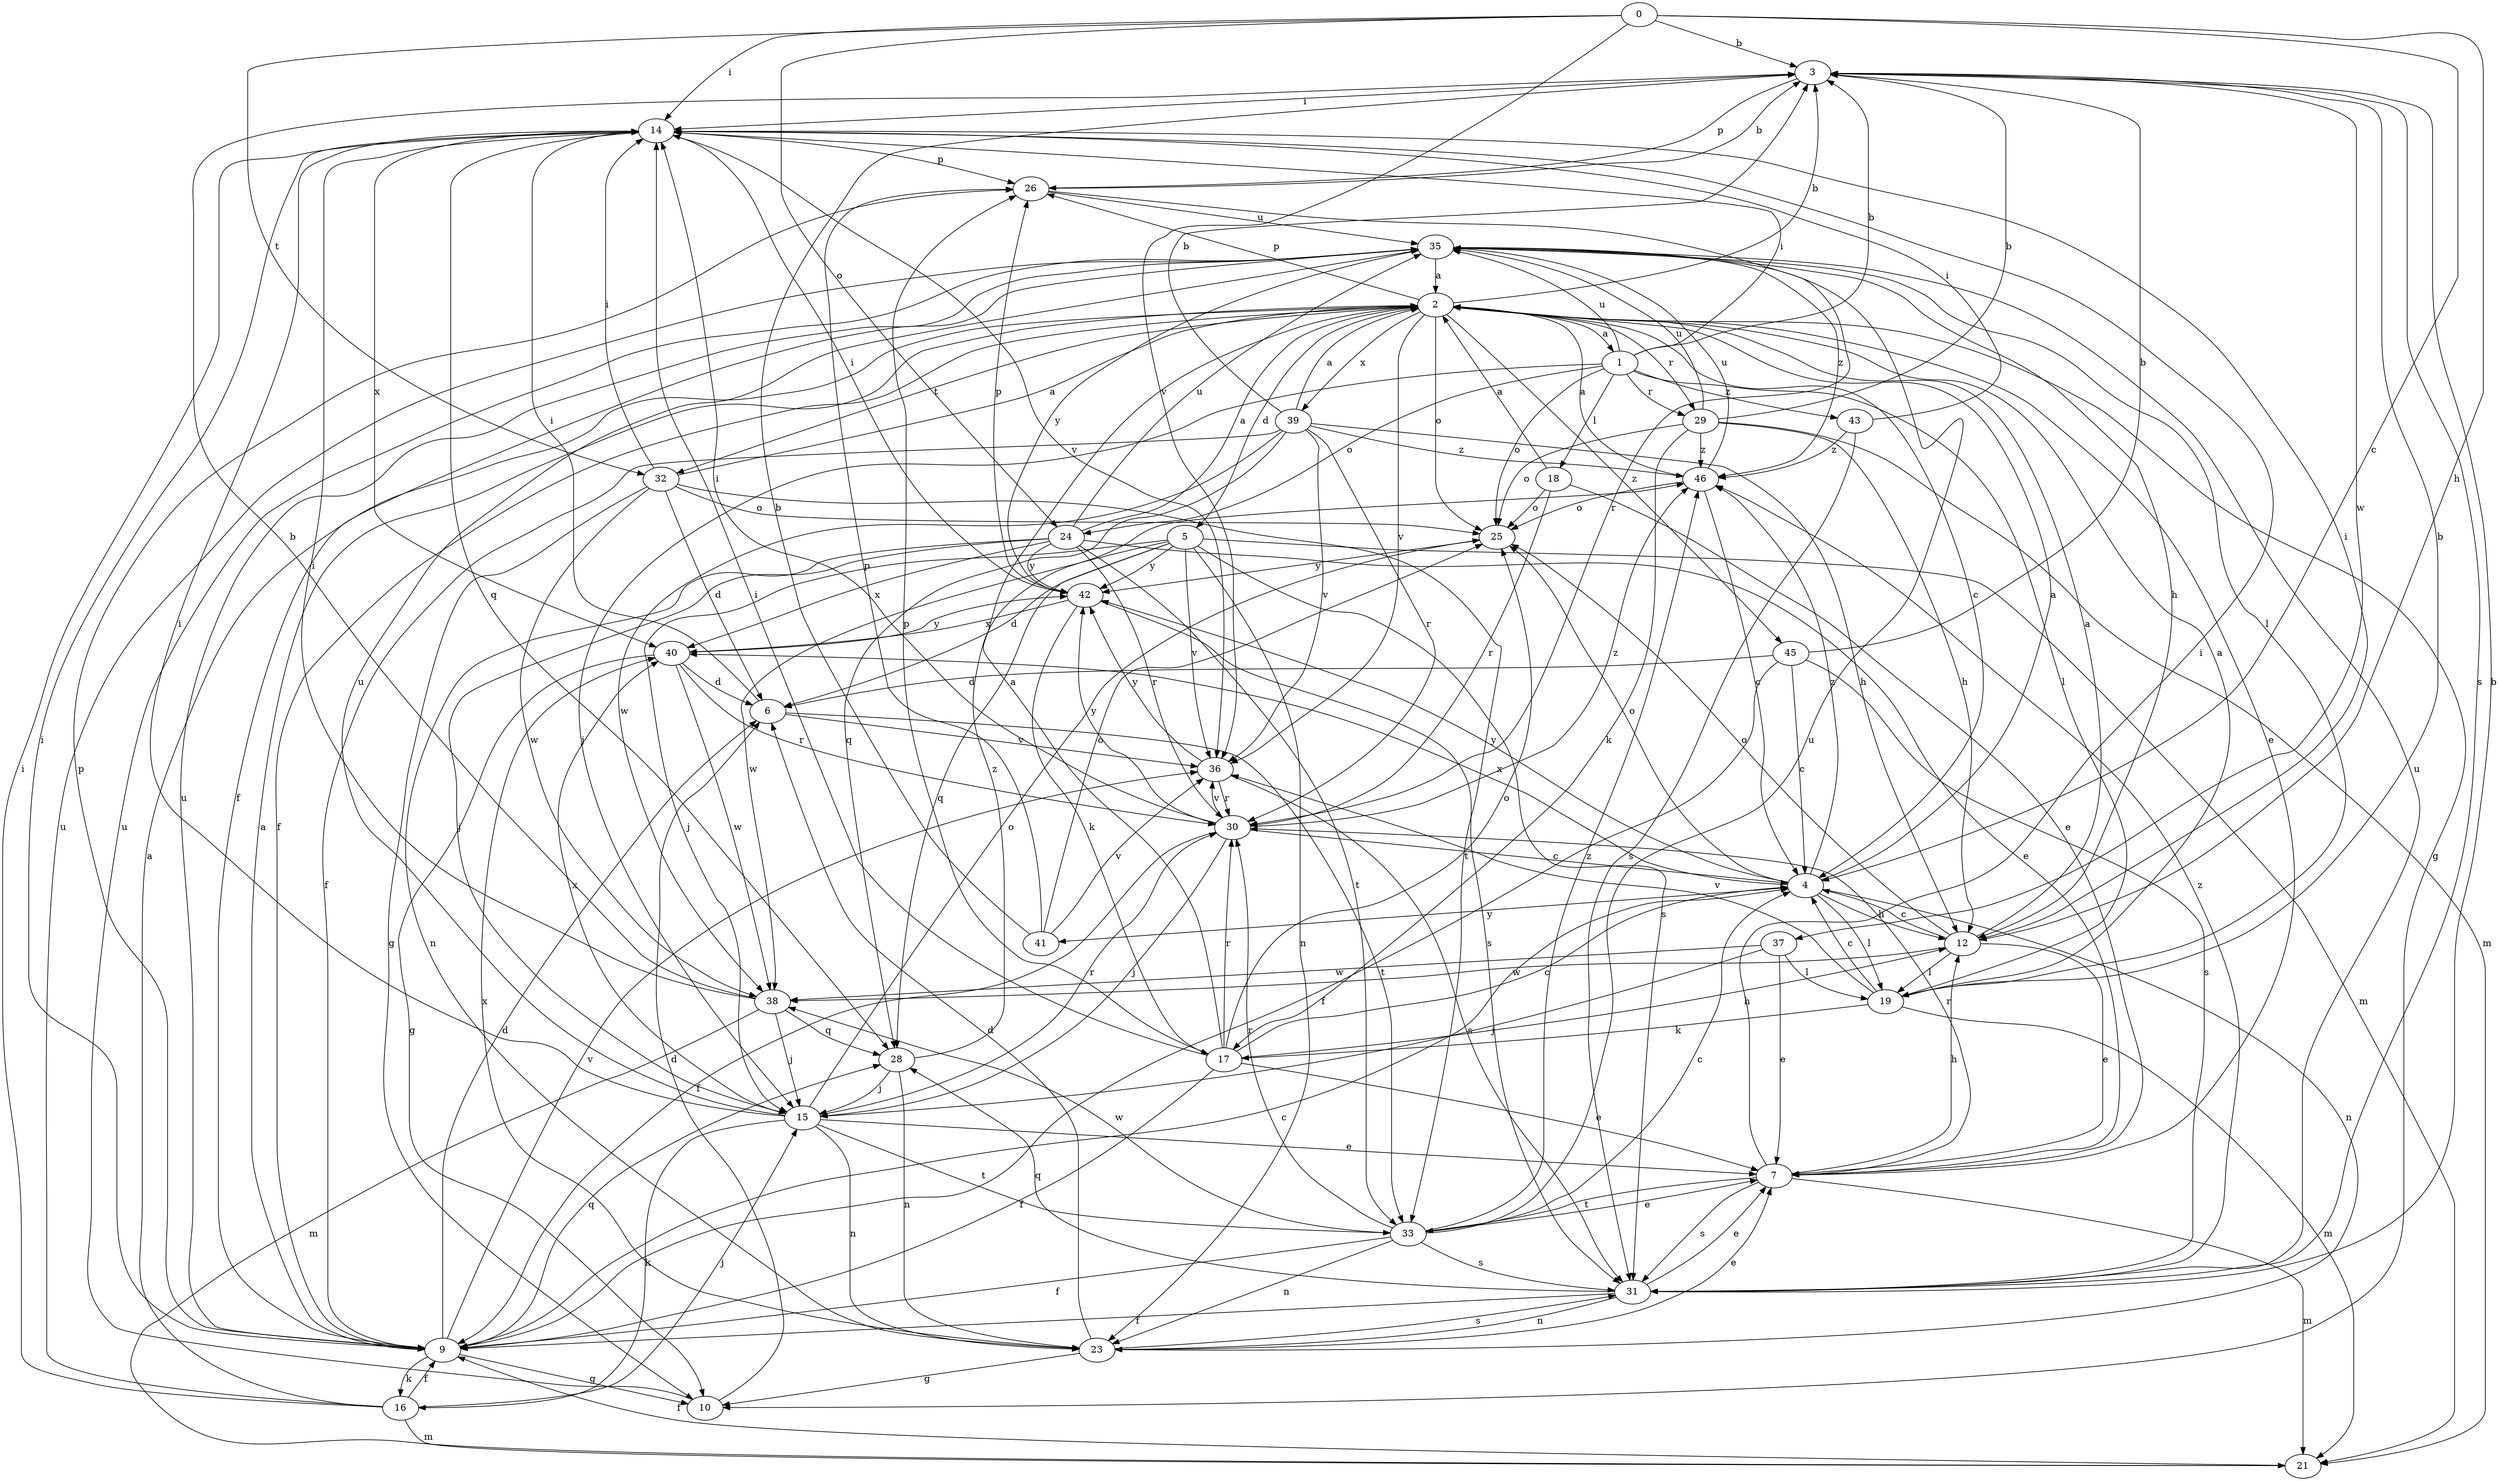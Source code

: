 strict digraph  {
0;
1;
2;
3;
4;
5;
6;
7;
9;
10;
12;
14;
15;
16;
17;
18;
19;
21;
23;
24;
25;
26;
28;
29;
30;
31;
32;
33;
35;
36;
37;
38;
39;
40;
41;
42;
43;
45;
46;
0 -> 3  [label=b];
0 -> 4  [label=c];
0 -> 12  [label=h];
0 -> 14  [label=i];
0 -> 24  [label=o];
0 -> 32  [label=t];
0 -> 36  [label=v];
1 -> 3  [label=b];
1 -> 14  [label=i];
1 -> 15  [label=j];
1 -> 18  [label=l];
1 -> 19  [label=l];
1 -> 24  [label=o];
1 -> 25  [label=o];
1 -> 29  [label=r];
1 -> 35  [label=u];
1 -> 43  [label=z];
2 -> 1  [label=a];
2 -> 3  [label=b];
2 -> 4  [label=c];
2 -> 5  [label=d];
2 -> 7  [label=e];
2 -> 9  [label=f];
2 -> 10  [label=g];
2 -> 25  [label=o];
2 -> 26  [label=p];
2 -> 29  [label=r];
2 -> 32  [label=t];
2 -> 36  [label=v];
2 -> 39  [label=x];
2 -> 45  [label=z];
3 -> 14  [label=i];
3 -> 26  [label=p];
3 -> 31  [label=s];
3 -> 37  [label=w];
4 -> 2  [label=a];
4 -> 12  [label=h];
4 -> 19  [label=l];
4 -> 23  [label=n];
4 -> 25  [label=o];
4 -> 40  [label=x];
4 -> 41  [label=y];
4 -> 42  [label=y];
4 -> 46  [label=z];
5 -> 6  [label=d];
5 -> 15  [label=j];
5 -> 21  [label=m];
5 -> 23  [label=n];
5 -> 28  [label=q];
5 -> 31  [label=s];
5 -> 36  [label=v];
5 -> 38  [label=w];
5 -> 42  [label=y];
6 -> 14  [label=i];
6 -> 33  [label=t];
6 -> 36  [label=v];
7 -> 12  [label=h];
7 -> 14  [label=i];
7 -> 21  [label=m];
7 -> 30  [label=r];
7 -> 31  [label=s];
7 -> 33  [label=t];
9 -> 2  [label=a];
9 -> 4  [label=c];
9 -> 6  [label=d];
9 -> 10  [label=g];
9 -> 14  [label=i];
9 -> 16  [label=k];
9 -> 26  [label=p];
9 -> 28  [label=q];
9 -> 35  [label=u];
9 -> 36  [label=v];
10 -> 6  [label=d];
10 -> 35  [label=u];
12 -> 2  [label=a];
12 -> 4  [label=c];
12 -> 7  [label=e];
12 -> 14  [label=i];
12 -> 19  [label=l];
12 -> 25  [label=o];
12 -> 38  [label=w];
14 -> 26  [label=p];
14 -> 28  [label=q];
14 -> 36  [label=v];
14 -> 40  [label=x];
15 -> 7  [label=e];
15 -> 14  [label=i];
15 -> 16  [label=k];
15 -> 23  [label=n];
15 -> 25  [label=o];
15 -> 30  [label=r];
15 -> 33  [label=t];
15 -> 35  [label=u];
15 -> 40  [label=x];
16 -> 2  [label=a];
16 -> 9  [label=f];
16 -> 14  [label=i];
16 -> 15  [label=j];
16 -> 21  [label=m];
16 -> 35  [label=u];
17 -> 2  [label=a];
17 -> 4  [label=c];
17 -> 7  [label=e];
17 -> 9  [label=f];
17 -> 12  [label=h];
17 -> 14  [label=i];
17 -> 25  [label=o];
17 -> 26  [label=p];
17 -> 30  [label=r];
18 -> 2  [label=a];
18 -> 7  [label=e];
18 -> 25  [label=o];
18 -> 30  [label=r];
19 -> 2  [label=a];
19 -> 3  [label=b];
19 -> 4  [label=c];
19 -> 17  [label=k];
19 -> 21  [label=m];
19 -> 36  [label=v];
21 -> 9  [label=f];
23 -> 6  [label=d];
23 -> 7  [label=e];
23 -> 10  [label=g];
23 -> 31  [label=s];
23 -> 40  [label=x];
24 -> 2  [label=a];
24 -> 7  [label=e];
24 -> 15  [label=j];
24 -> 23  [label=n];
24 -> 30  [label=r];
24 -> 33  [label=t];
24 -> 35  [label=u];
24 -> 40  [label=x];
24 -> 42  [label=y];
25 -> 42  [label=y];
26 -> 3  [label=b];
26 -> 30  [label=r];
26 -> 35  [label=u];
28 -> 15  [label=j];
28 -> 23  [label=n];
28 -> 46  [label=z];
29 -> 3  [label=b];
29 -> 12  [label=h];
29 -> 17  [label=k];
29 -> 21  [label=m];
29 -> 25  [label=o];
29 -> 35  [label=u];
29 -> 46  [label=z];
30 -> 4  [label=c];
30 -> 9  [label=f];
30 -> 14  [label=i];
30 -> 15  [label=j];
30 -> 36  [label=v];
30 -> 42  [label=y];
30 -> 46  [label=z];
31 -> 3  [label=b];
31 -> 7  [label=e];
31 -> 9  [label=f];
31 -> 23  [label=n];
31 -> 28  [label=q];
31 -> 35  [label=u];
31 -> 46  [label=z];
32 -> 2  [label=a];
32 -> 6  [label=d];
32 -> 10  [label=g];
32 -> 14  [label=i];
32 -> 25  [label=o];
32 -> 33  [label=t];
32 -> 38  [label=w];
33 -> 4  [label=c];
33 -> 7  [label=e];
33 -> 9  [label=f];
33 -> 23  [label=n];
33 -> 30  [label=r];
33 -> 31  [label=s];
33 -> 35  [label=u];
33 -> 38  [label=w];
33 -> 46  [label=z];
35 -> 2  [label=a];
35 -> 9  [label=f];
35 -> 12  [label=h];
35 -> 19  [label=l];
35 -> 42  [label=y];
35 -> 46  [label=z];
36 -> 30  [label=r];
36 -> 31  [label=s];
36 -> 42  [label=y];
37 -> 7  [label=e];
37 -> 15  [label=j];
37 -> 19  [label=l];
37 -> 38  [label=w];
38 -> 3  [label=b];
38 -> 14  [label=i];
38 -> 15  [label=j];
38 -> 21  [label=m];
38 -> 28  [label=q];
39 -> 2  [label=a];
39 -> 3  [label=b];
39 -> 9  [label=f];
39 -> 12  [label=h];
39 -> 28  [label=q];
39 -> 30  [label=r];
39 -> 36  [label=v];
39 -> 38  [label=w];
39 -> 46  [label=z];
40 -> 6  [label=d];
40 -> 10  [label=g];
40 -> 30  [label=r];
40 -> 38  [label=w];
40 -> 42  [label=y];
41 -> 3  [label=b];
41 -> 25  [label=o];
41 -> 26  [label=p];
41 -> 36  [label=v];
42 -> 14  [label=i];
42 -> 17  [label=k];
42 -> 26  [label=p];
42 -> 31  [label=s];
42 -> 40  [label=x];
43 -> 14  [label=i];
43 -> 31  [label=s];
43 -> 46  [label=z];
45 -> 3  [label=b];
45 -> 4  [label=c];
45 -> 6  [label=d];
45 -> 9  [label=f];
45 -> 31  [label=s];
46 -> 2  [label=a];
46 -> 4  [label=c];
46 -> 25  [label=o];
46 -> 35  [label=u];
}
